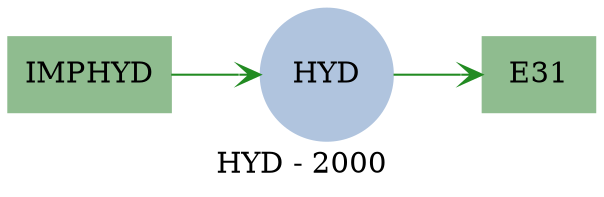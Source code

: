 strict digraph result_commodity_HYD {
	label       = "HYD - 2000" ;

	compound    = "True" ;
	concentrate = "True" ;
	rankdir     = "LR" ;
	splines     = "True" ;

	node [ shape="box", style="filled" ] ;
	edge [
	  arrowhead  = "vee",
	  fontsize   = "8",
	  label      = "   ",
	  labelfloat = "False",
	  labelfontcolor = "lightgreen"
	  len        = "2",
	  weight     = "0.5",
	] ;

	"HYD" [ color="lightsteelblue", href="../results/results2000.svg", shape="circle" ] ;

	subgraph used_techs {
		node [ color="darkseagreen" ] ;

		"E31"    [ href="../results/results_E31_2000.svg" ] ;
		"IMPHYD" [ href="../results/results_IMPHYD_2000.svg" ] ;
	}

	subgraph used_techs {
		node [ color="powderblue" ] ;

		// no nodes in this section
	}

	subgraph in_use_flows {
		edge [ color="forestgreen" ] ;

		"HYD"    -> "E31" ;
		"IMPHYD" -> "HYD" ;
	}

	subgraph unused_flows {
		edge [ color="powderblue" ] ;

		// no edges in this section
	}
}

